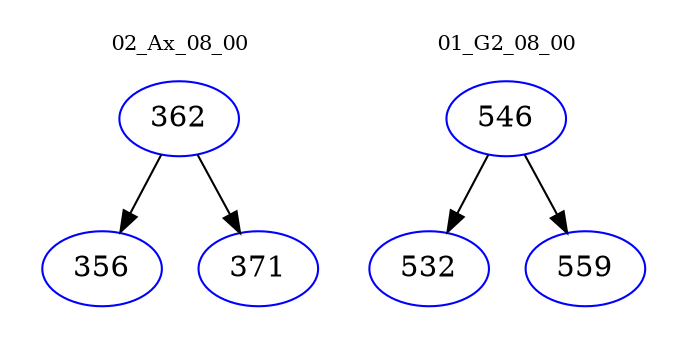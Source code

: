 digraph{
subgraph cluster_0 {
color = white
label = "02_Ax_08_00";
fontsize=10;
T0_362 [label="362", color="blue"]
T0_362 -> T0_356 [color="black"]
T0_356 [label="356", color="blue"]
T0_362 -> T0_371 [color="black"]
T0_371 [label="371", color="blue"]
}
subgraph cluster_1 {
color = white
label = "01_G2_08_00";
fontsize=10;
T1_546 [label="546", color="blue"]
T1_546 -> T1_532 [color="black"]
T1_532 [label="532", color="blue"]
T1_546 -> T1_559 [color="black"]
T1_559 [label="559", color="blue"]
}
}
